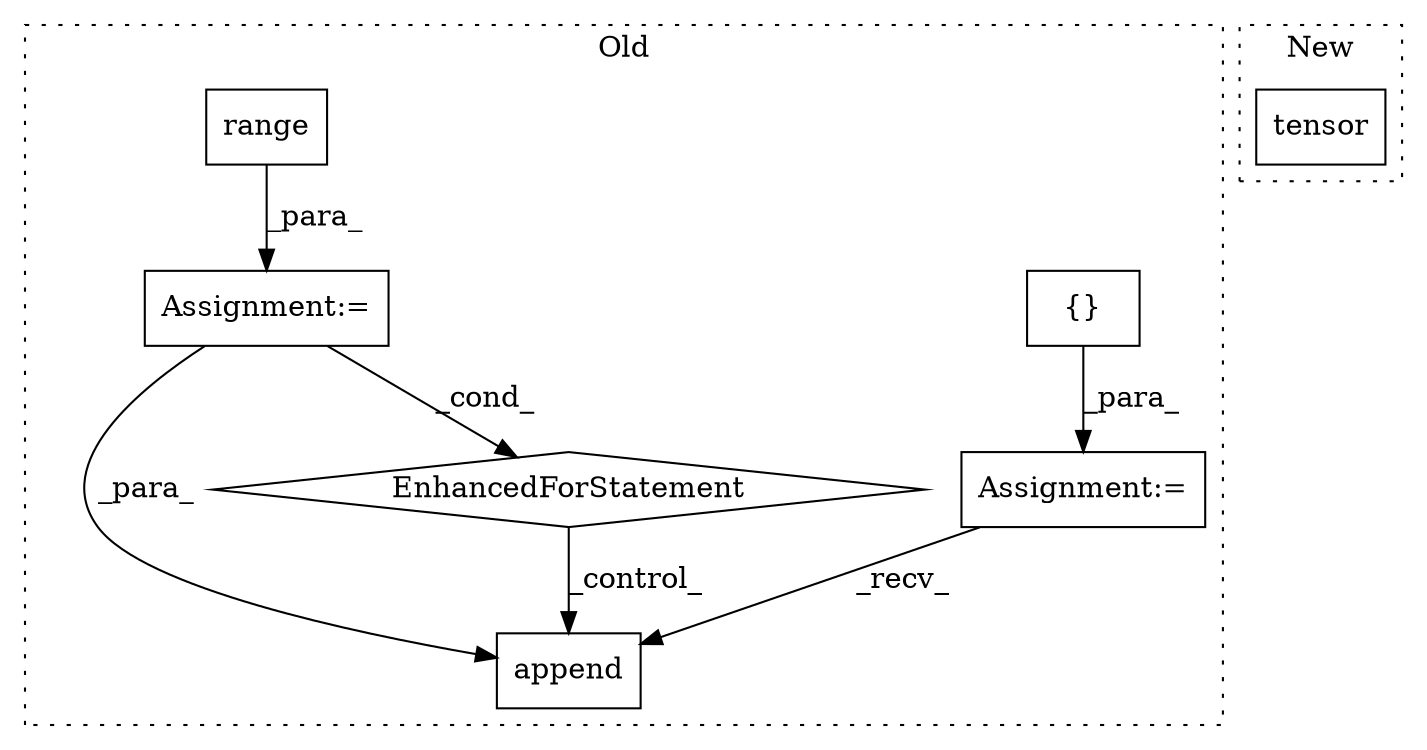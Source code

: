 digraph G {
subgraph cluster0 {
1 [label="append" a="32" s="2715,2766" l="7,1" shape="box"];
3 [label="Assignment:=" a="7" s="2576" l="1" shape="box"];
4 [label="Assignment:=" a="7" s="2608,2686" l="53,2" shape="box"];
5 [label="EnhancedForStatement" a="70" s="2608,2686" l="53,2" shape="diamond"];
6 [label="{}" a="4" s="2600" l="2" shape="box"];
7 [label="range" a="32" s="2669,2685" l="6,1" shape="box"];
label = "Old";
style="dotted";
}
subgraph cluster1 {
2 [label="tensor" a="32" s="2463,2494" l="7,1" shape="box"];
label = "New";
style="dotted";
}
3 -> 1 [label="_recv_"];
4 -> 5 [label="_cond_"];
4 -> 1 [label="_para_"];
5 -> 1 [label="_control_"];
6 -> 3 [label="_para_"];
7 -> 4 [label="_para_"];
}